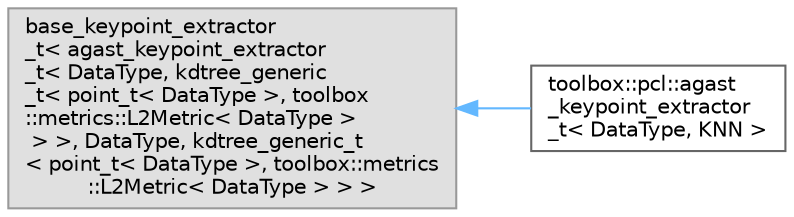 digraph "Graphical Class Hierarchy"
{
 // LATEX_PDF_SIZE
  bgcolor="transparent";
  edge [fontname=Helvetica,fontsize=10,labelfontname=Helvetica,labelfontsize=10];
  node [fontname=Helvetica,fontsize=10,shape=box,height=0.2,width=0.4];
  rankdir="LR";
  Node0 [id="Node000000",label="base_keypoint_extractor\l_t\< agast_keypoint_extractor\l_t\< DataType, kdtree_generic\l_t\< point_t\< DataType \>, toolbox\l::metrics::L2Metric\< DataType \>\l \> \>, DataType, kdtree_generic_t\l\< point_t\< DataType \>, toolbox::metrics\l::L2Metric\< DataType \> \> \>",height=0.2,width=0.4,color="grey60", fillcolor="#E0E0E0", style="filled",tooltip=" "];
  Node0 -> Node1 [id="edge8_Node000000_Node000001",dir="back",color="steelblue1",style="solid",tooltip=" "];
  Node1 [id="Node000001",label="toolbox::pcl::agast\l_keypoint_extractor\l_t\< DataType, KNN \>",height=0.2,width=0.4,color="grey40", fillcolor="white", style="filled",URL="$classtoolbox_1_1pcl_1_1agast__keypoint__extractor__t.html",tooltip="AGAST (Adaptive and Generic Accelerated Segment Test) 3D关键点提取器 / AGAST (Adaptive and Generic Accelera..."];
}
